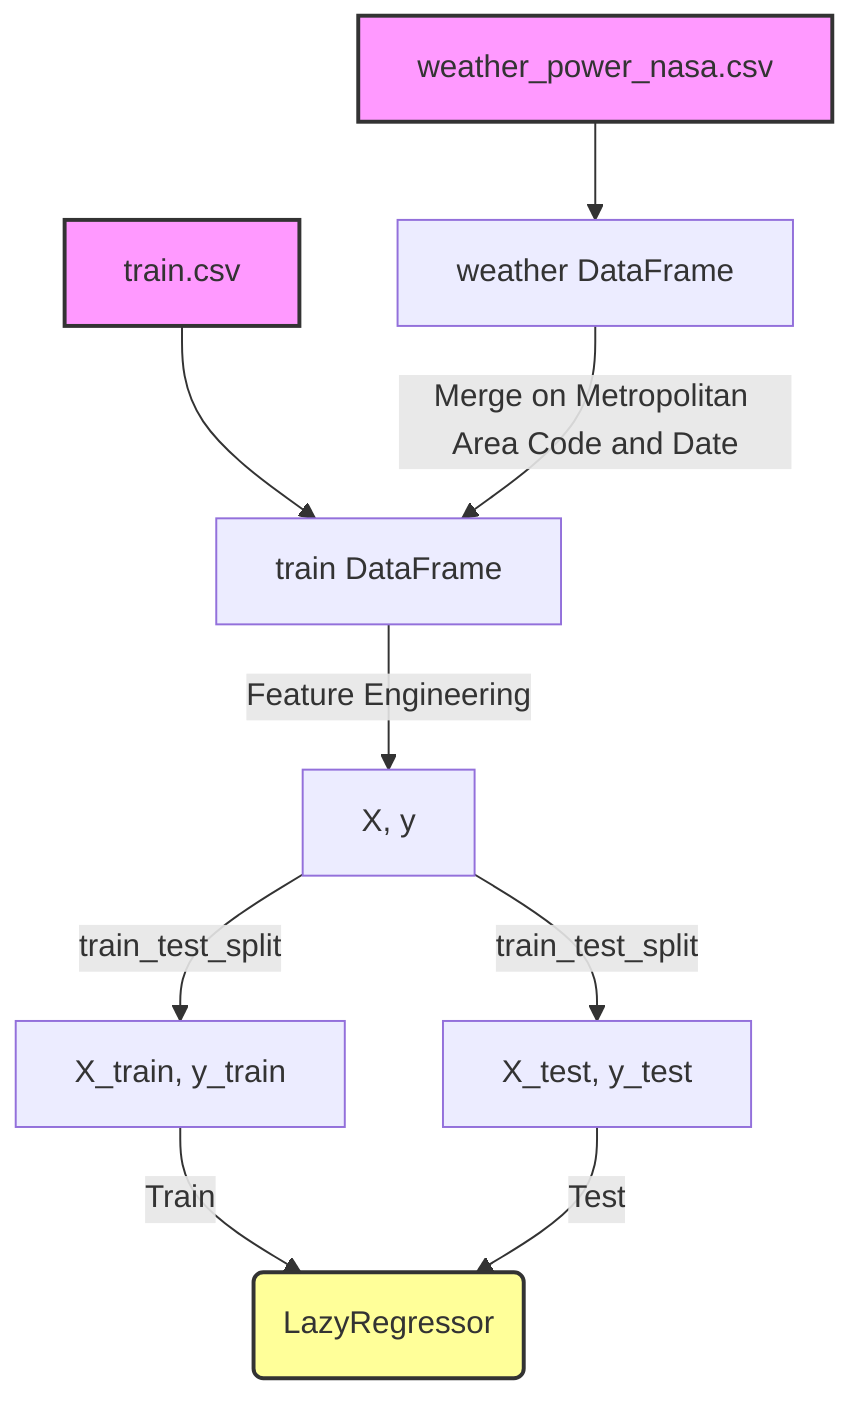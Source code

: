 flowchart TD
    %% Data Sources
    A[train.csv]:::dataSource --> B[train DataFrame]
    C[weather_power_nasa.csv]:::dataSource --> D[weather DataFrame]

    %% Data Merging
    D -->|Merge on Metropolitan Area Code and Date| B

    %% Data Processing
    B -->|Feature Engineering| E[X, y]
    E -->|train_test_split| F[X_train, y_train]
    E -->|train_test_split| G[X_test, y_test]

    %% ML Model
    F -->|Train| H(LazyRegressor)
    G -->|Test| H

    classDef dataSource fill:#f9f,stroke:#333,stroke-width:2px;
    classDef model fill:#ff9,stroke:#333,stroke-width:2px;
    class H model;